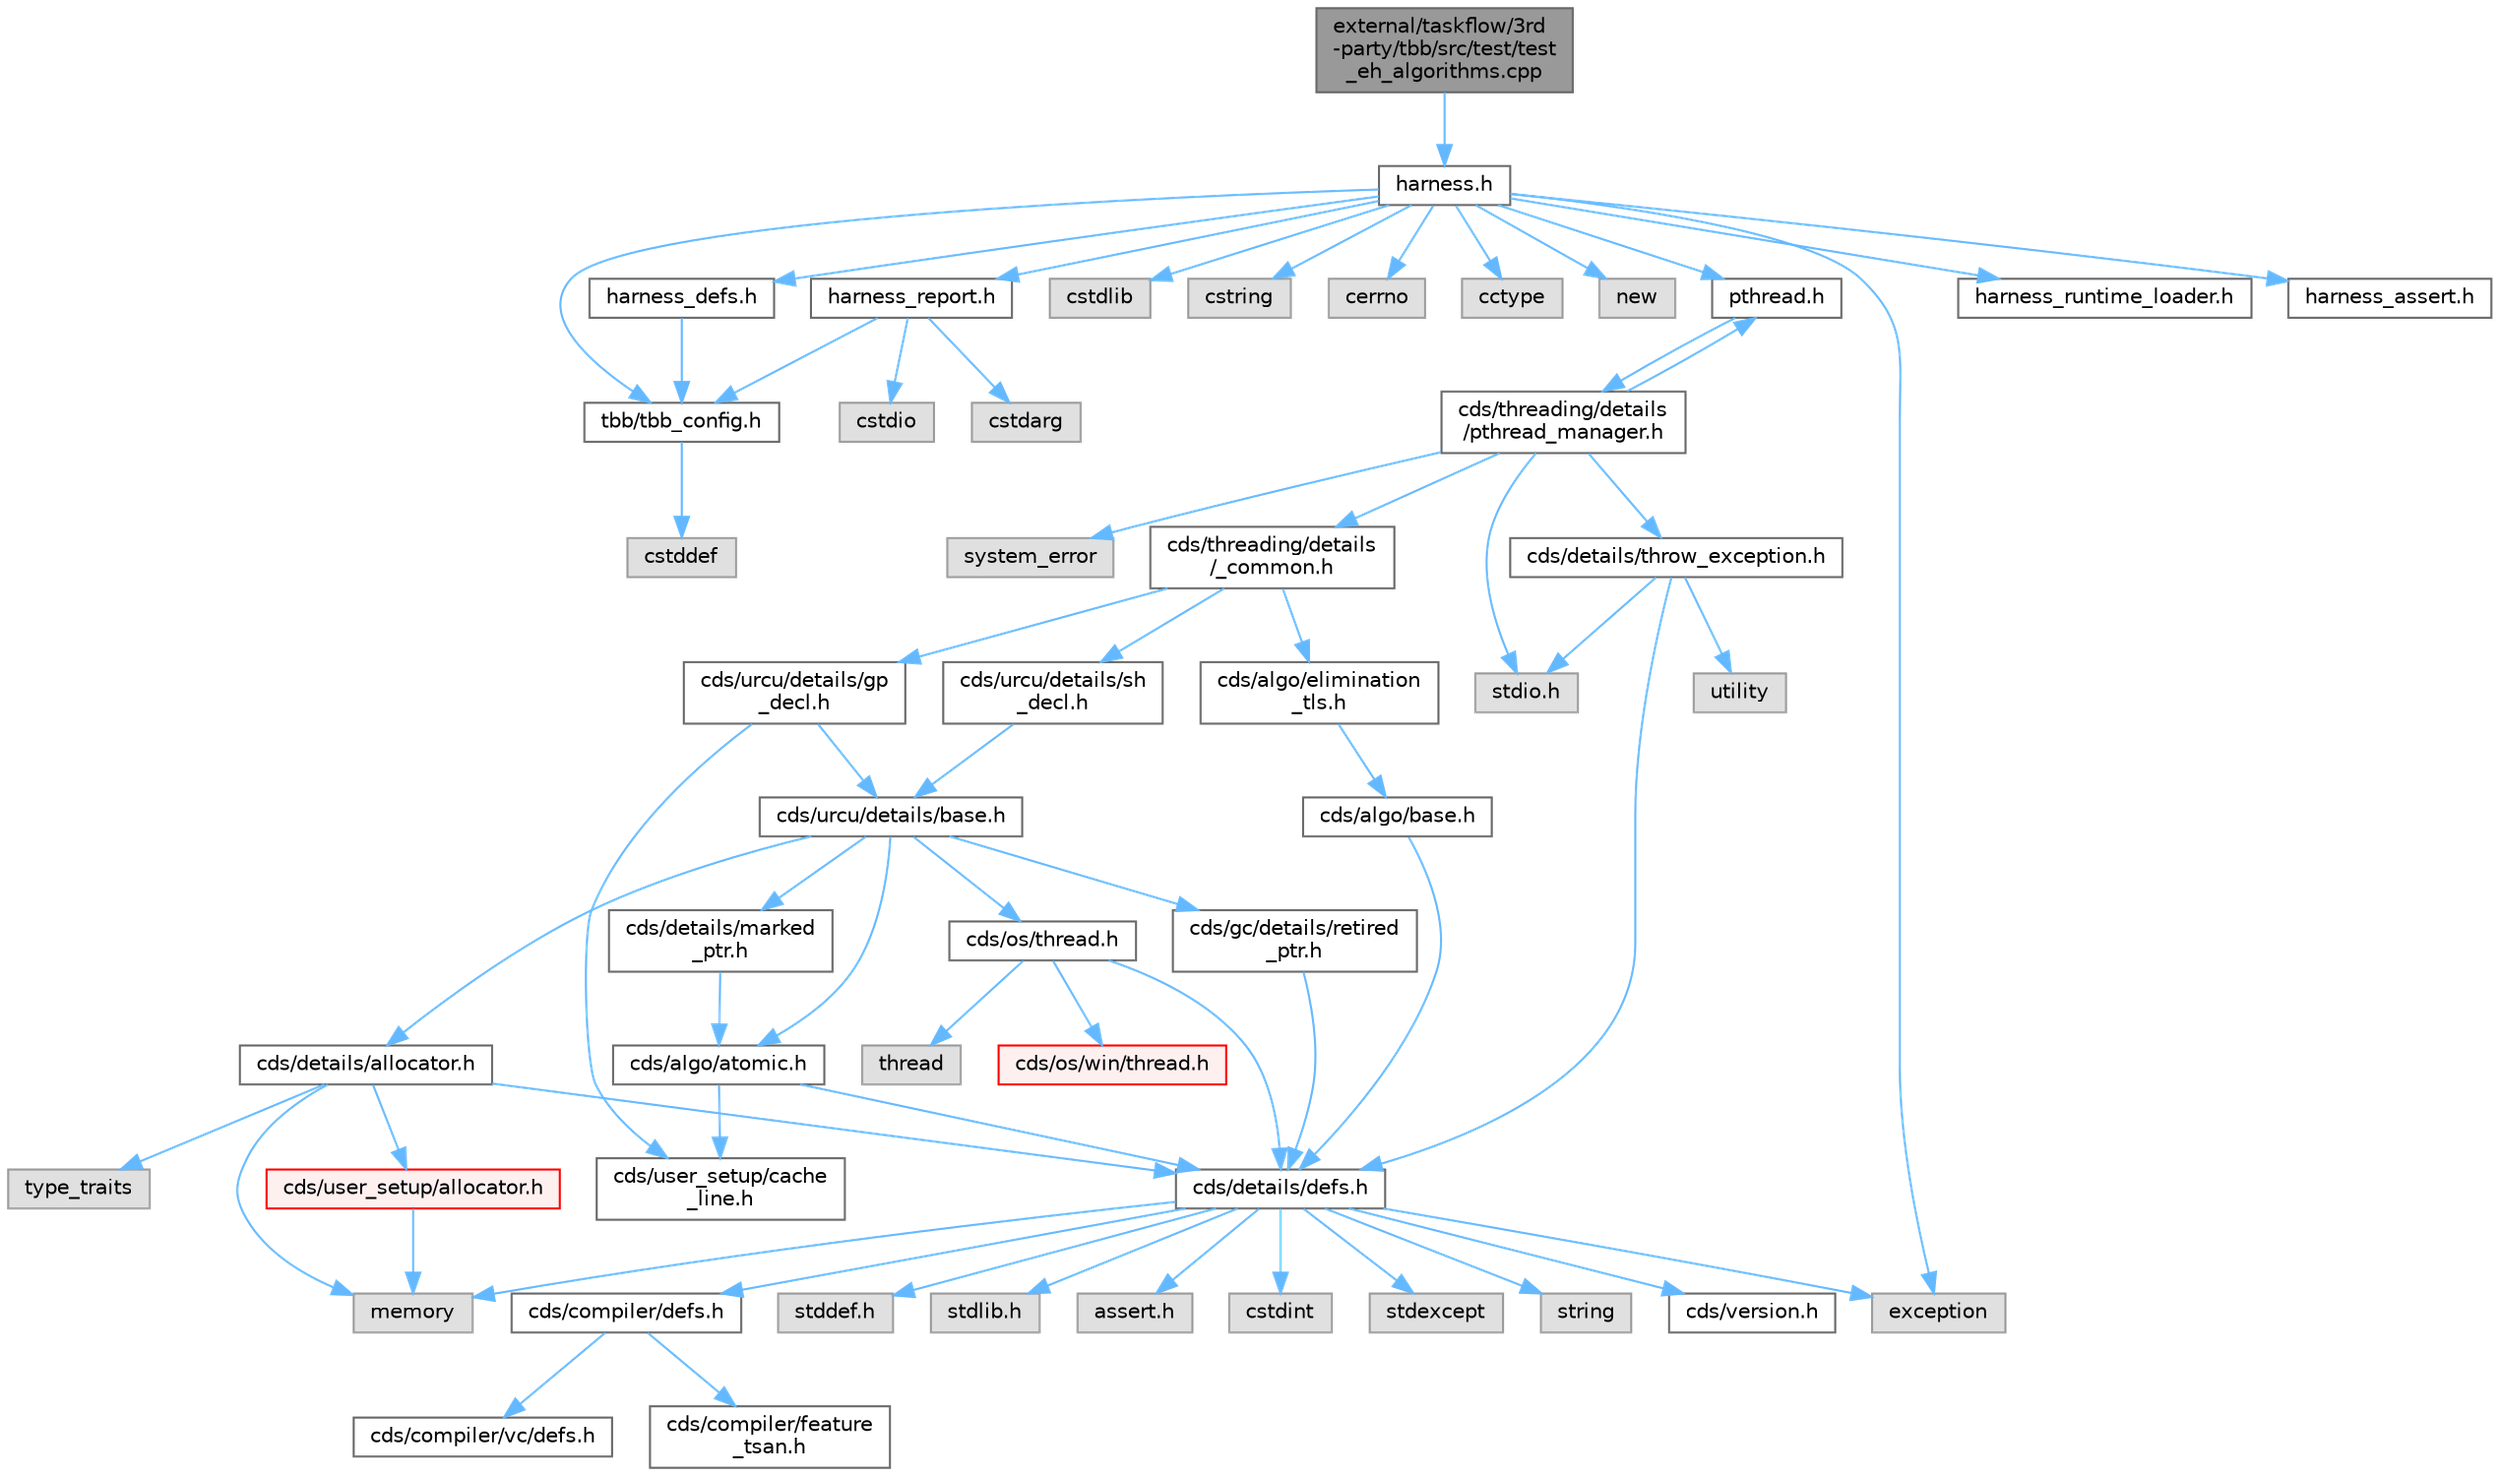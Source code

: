 digraph "external/taskflow/3rd-party/tbb/src/test/test_eh_algorithms.cpp"
{
 // LATEX_PDF_SIZE
  bgcolor="transparent";
  edge [fontname=Helvetica,fontsize=10,labelfontname=Helvetica,labelfontsize=10];
  node [fontname=Helvetica,fontsize=10,shape=box,height=0.2,width=0.4];
  Node1 [id="Node000001",label="external/taskflow/3rd\l-party/tbb/src/test/test\l_eh_algorithms.cpp",height=0.2,width=0.4,color="gray40", fillcolor="grey60", style="filled", fontcolor="black",tooltip=" "];
  Node1 -> Node2 [id="edge1_Node000001_Node000002",color="steelblue1",style="solid",tooltip=" "];
  Node2 [id="Node000002",label="harness.h",height=0.2,width=0.4,color="grey40", fillcolor="white", style="filled",URL="$harness_8h.html",tooltip=" "];
  Node2 -> Node3 [id="edge2_Node000002_Node000003",color="steelblue1",style="solid",tooltip=" "];
  Node3 [id="Node000003",label="tbb/tbb_config.h",height=0.2,width=0.4,color="grey40", fillcolor="white", style="filled",URL="$tbb__config_8h.html",tooltip=" "];
  Node3 -> Node4 [id="edge3_Node000003_Node000004",color="steelblue1",style="solid",tooltip=" "];
  Node4 [id="Node000004",label="cstddef",height=0.2,width=0.4,color="grey60", fillcolor="#E0E0E0", style="filled",tooltip=" "];
  Node2 -> Node5 [id="edge4_Node000002_Node000005",color="steelblue1",style="solid",tooltip=" "];
  Node5 [id="Node000005",label="harness_defs.h",height=0.2,width=0.4,color="grey40", fillcolor="white", style="filled",URL="$harness__defs_8h.html",tooltip=" "];
  Node5 -> Node3 [id="edge5_Node000005_Node000003",color="steelblue1",style="solid",tooltip=" "];
  Node2 -> Node6 [id="edge6_Node000002_Node000006",color="steelblue1",style="solid",tooltip=" "];
  Node6 [id="Node000006",label="cstdlib",height=0.2,width=0.4,color="grey60", fillcolor="#E0E0E0", style="filled",tooltip=" "];
  Node2 -> Node7 [id="edge7_Node000002_Node000007",color="steelblue1",style="solid",tooltip=" "];
  Node7 [id="Node000007",label="cstring",height=0.2,width=0.4,color="grey60", fillcolor="#E0E0E0", style="filled",tooltip=" "];
  Node2 -> Node8 [id="edge8_Node000002_Node000008",color="steelblue1",style="solid",tooltip=" "];
  Node8 [id="Node000008",label="cerrno",height=0.2,width=0.4,color="grey60", fillcolor="#E0E0E0", style="filled",tooltip=" "];
  Node2 -> Node9 [id="edge9_Node000002_Node000009",color="steelblue1",style="solid",tooltip=" "];
  Node9 [id="Node000009",label="cctype",height=0.2,width=0.4,color="grey60", fillcolor="#E0E0E0", style="filled",tooltip=" "];
  Node2 -> Node10 [id="edge10_Node000002_Node000010",color="steelblue1",style="solid",tooltip=" "];
  Node10 [id="Node000010",label="new",height=0.2,width=0.4,color="grey60", fillcolor="#E0E0E0", style="filled",tooltip=" "];
  Node2 -> Node11 [id="edge11_Node000002_Node000011",color="steelblue1",style="solid",tooltip=" "];
  Node11 [id="Node000011",label="pthread.h",height=0.2,width=0.4,color="grey40", fillcolor="white", style="filled",URL="$pthread_8h.html",tooltip=" "];
  Node11 -> Node12 [id="edge12_Node000011_Node000012",color="steelblue1",style="solid",tooltip=" "];
  Node12 [id="Node000012",label="cds/threading/details\l/pthread_manager.h",height=0.2,width=0.4,color="grey40", fillcolor="white", style="filled",URL="$pthread__manager_8h.html",tooltip=" "];
  Node12 -> Node13 [id="edge13_Node000012_Node000013",color="steelblue1",style="solid",tooltip=" "];
  Node13 [id="Node000013",label="system_error",height=0.2,width=0.4,color="grey60", fillcolor="#E0E0E0", style="filled",tooltip=" "];
  Node12 -> Node14 [id="edge14_Node000012_Node000014",color="steelblue1",style="solid",tooltip=" "];
  Node14 [id="Node000014",label="stdio.h",height=0.2,width=0.4,color="grey60", fillcolor="#E0E0E0", style="filled",tooltip=" "];
  Node12 -> Node11 [id="edge15_Node000012_Node000011",color="steelblue1",style="solid",tooltip=" "];
  Node12 -> Node15 [id="edge16_Node000012_Node000015",color="steelblue1",style="solid",tooltip=" "];
  Node15 [id="Node000015",label="cds/threading/details\l/_common.h",height=0.2,width=0.4,color="grey40", fillcolor="white", style="filled",URL="$__common_8h.html",tooltip=" "];
  Node15 -> Node16 [id="edge17_Node000015_Node000016",color="steelblue1",style="solid",tooltip=" "];
  Node16 [id="Node000016",label="cds/urcu/details/gp\l_decl.h",height=0.2,width=0.4,color="grey40", fillcolor="white", style="filled",URL="$gp__decl_8h.html",tooltip=" "];
  Node16 -> Node17 [id="edge18_Node000016_Node000017",color="steelblue1",style="solid",tooltip=" "];
  Node17 [id="Node000017",label="cds/urcu/details/base.h",height=0.2,width=0.4,color="grey40", fillcolor="white", style="filled",URL="$external_2libcds_2cds_2urcu_2details_2base_8h.html",tooltip=" "];
  Node17 -> Node18 [id="edge19_Node000017_Node000018",color="steelblue1",style="solid",tooltip=" "];
  Node18 [id="Node000018",label="cds/algo/atomic.h",height=0.2,width=0.4,color="grey40", fillcolor="white", style="filled",URL="$external_2libcds_2cds_2algo_2atomic_8h.html",tooltip=" "];
  Node18 -> Node19 [id="edge20_Node000018_Node000019",color="steelblue1",style="solid",tooltip=" "];
  Node19 [id="Node000019",label="cds/details/defs.h",height=0.2,width=0.4,color="grey40", fillcolor="white", style="filled",URL="$details_2defs_8h.html",tooltip=" "];
  Node19 -> Node20 [id="edge21_Node000019_Node000020",color="steelblue1",style="solid",tooltip=" "];
  Node20 [id="Node000020",label="stddef.h",height=0.2,width=0.4,color="grey60", fillcolor="#E0E0E0", style="filled",tooltip=" "];
  Node19 -> Node21 [id="edge22_Node000019_Node000021",color="steelblue1",style="solid",tooltip=" "];
  Node21 [id="Node000021",label="stdlib.h",height=0.2,width=0.4,color="grey60", fillcolor="#E0E0E0", style="filled",tooltip=" "];
  Node19 -> Node22 [id="edge23_Node000019_Node000022",color="steelblue1",style="solid",tooltip=" "];
  Node22 [id="Node000022",label="assert.h",height=0.2,width=0.4,color="grey60", fillcolor="#E0E0E0", style="filled",tooltip=" "];
  Node19 -> Node23 [id="edge24_Node000019_Node000023",color="steelblue1",style="solid",tooltip=" "];
  Node23 [id="Node000023",label="cstdint",height=0.2,width=0.4,color="grey60", fillcolor="#E0E0E0", style="filled",tooltip=" "];
  Node19 -> Node24 [id="edge25_Node000019_Node000024",color="steelblue1",style="solid",tooltip=" "];
  Node24 [id="Node000024",label="exception",height=0.2,width=0.4,color="grey60", fillcolor="#E0E0E0", style="filled",tooltip=" "];
  Node19 -> Node25 [id="edge26_Node000019_Node000025",color="steelblue1",style="solid",tooltip=" "];
  Node25 [id="Node000025",label="stdexcept",height=0.2,width=0.4,color="grey60", fillcolor="#E0E0E0", style="filled",tooltip=" "];
  Node19 -> Node26 [id="edge27_Node000019_Node000026",color="steelblue1",style="solid",tooltip=" "];
  Node26 [id="Node000026",label="string",height=0.2,width=0.4,color="grey60", fillcolor="#E0E0E0", style="filled",tooltip=" "];
  Node19 -> Node27 [id="edge28_Node000019_Node000027",color="steelblue1",style="solid",tooltip=" "];
  Node27 [id="Node000027",label="memory",height=0.2,width=0.4,color="grey60", fillcolor="#E0E0E0", style="filled",tooltip=" "];
  Node19 -> Node28 [id="edge29_Node000019_Node000028",color="steelblue1",style="solid",tooltip=" "];
  Node28 [id="Node000028",label="cds/version.h",height=0.2,width=0.4,color="grey40", fillcolor="white", style="filled",URL="$external_2libcds_2cds_2version_8h.html",tooltip=" "];
  Node19 -> Node29 [id="edge30_Node000019_Node000029",color="steelblue1",style="solid",tooltip=" "];
  Node29 [id="Node000029",label="cds/compiler/defs.h",height=0.2,width=0.4,color="grey40", fillcolor="white", style="filled",URL="$compiler_2defs_8h.html",tooltip=" "];
  Node29 -> Node30 [id="edge31_Node000029_Node000030",color="steelblue1",style="solid",tooltip=" "];
  Node30 [id="Node000030",label="cds/compiler/vc/defs.h",height=0.2,width=0.4,color="grey40", fillcolor="white", style="filled",URL="$compiler_2vc_2defs_8h.html",tooltip=" "];
  Node29 -> Node31 [id="edge32_Node000029_Node000031",color="steelblue1",style="solid",tooltip=" "];
  Node31 [id="Node000031",label="cds/compiler/feature\l_tsan.h",height=0.2,width=0.4,color="grey40", fillcolor="white", style="filled",URL="$feature__tsan_8h.html",tooltip=" "];
  Node18 -> Node32 [id="edge33_Node000018_Node000032",color="steelblue1",style="solid",tooltip=" "];
  Node32 [id="Node000032",label="cds/user_setup/cache\l_line.h",height=0.2,width=0.4,color="grey40", fillcolor="white", style="filled",URL="$cache__line_8h.html",tooltip="Cache-line size definition"];
  Node17 -> Node33 [id="edge34_Node000017_Node000033",color="steelblue1",style="solid",tooltip=" "];
  Node33 [id="Node000033",label="cds/gc/details/retired\l_ptr.h",height=0.2,width=0.4,color="grey40", fillcolor="white", style="filled",URL="$retired__ptr_8h.html",tooltip=" "];
  Node33 -> Node19 [id="edge35_Node000033_Node000019",color="steelblue1",style="solid",tooltip=" "];
  Node17 -> Node34 [id="edge36_Node000017_Node000034",color="steelblue1",style="solid",tooltip=" "];
  Node34 [id="Node000034",label="cds/details/allocator.h",height=0.2,width=0.4,color="grey40", fillcolor="white", style="filled",URL="$external_2libcds_2cds_2details_2allocator_8h.html",tooltip=" "];
  Node34 -> Node35 [id="edge37_Node000034_Node000035",color="steelblue1",style="solid",tooltip=" "];
  Node35 [id="Node000035",label="type_traits",height=0.2,width=0.4,color="grey60", fillcolor="#E0E0E0", style="filled",tooltip=" "];
  Node34 -> Node27 [id="edge38_Node000034_Node000027",color="steelblue1",style="solid",tooltip=" "];
  Node34 -> Node19 [id="edge39_Node000034_Node000019",color="steelblue1",style="solid",tooltip=" "];
  Node34 -> Node36 [id="edge40_Node000034_Node000036",color="steelblue1",style="solid",tooltip=" "];
  Node36 [id="Node000036",label="cds/user_setup/allocator.h",height=0.2,width=0.4,color="red", fillcolor="#FFF0F0", style="filled",URL="$external_2libcds_2cds_2user__setup_2allocator_8h.html",tooltip="Default implementation of allocator classes."];
  Node36 -> Node27 [id="edge41_Node000036_Node000027",color="steelblue1",style="solid",tooltip=" "];
  Node17 -> Node50 [id="edge42_Node000017_Node000050",color="steelblue1",style="solid",tooltip=" "];
  Node50 [id="Node000050",label="cds/os/thread.h",height=0.2,width=0.4,color="grey40", fillcolor="white", style="filled",URL="$cds_2os_2thread_8h.html",tooltip=" "];
  Node50 -> Node46 [id="edge43_Node000050_Node000046",color="steelblue1",style="solid",tooltip=" "];
  Node46 [id="Node000046",label="thread",height=0.2,width=0.4,color="grey60", fillcolor="#E0E0E0", style="filled",tooltip=" "];
  Node50 -> Node19 [id="edge44_Node000050_Node000019",color="steelblue1",style="solid",tooltip=" "];
  Node50 -> Node51 [id="edge45_Node000050_Node000051",color="steelblue1",style="solid",tooltip=" "];
  Node51 [id="Node000051",label="cds/os/win/thread.h",height=0.2,width=0.4,color="red", fillcolor="#FFF0F0", style="filled",URL="$cds_2os_2win_2thread_8h.html",tooltip=" "];
  Node17 -> Node53 [id="edge46_Node000017_Node000053",color="steelblue1",style="solid",tooltip=" "];
  Node53 [id="Node000053",label="cds/details/marked\l_ptr.h",height=0.2,width=0.4,color="grey40", fillcolor="white", style="filled",URL="$marked__ptr_8h.html",tooltip=" "];
  Node53 -> Node18 [id="edge47_Node000053_Node000018",color="steelblue1",style="solid",tooltip=" "];
  Node16 -> Node32 [id="edge48_Node000016_Node000032",color="steelblue1",style="solid",tooltip=" "];
  Node15 -> Node54 [id="edge49_Node000015_Node000054",color="steelblue1",style="solid",tooltip=" "];
  Node54 [id="Node000054",label="cds/urcu/details/sh\l_decl.h",height=0.2,width=0.4,color="grey40", fillcolor="white", style="filled",URL="$sh__decl_8h.html",tooltip=" "];
  Node54 -> Node17 [id="edge50_Node000054_Node000017",color="steelblue1",style="solid",tooltip=" "];
  Node15 -> Node55 [id="edge51_Node000015_Node000055",color="steelblue1",style="solid",tooltip=" "];
  Node55 [id="Node000055",label="cds/algo/elimination\l_tls.h",height=0.2,width=0.4,color="grey40", fillcolor="white", style="filled",URL="$elimination__tls_8h.html",tooltip=" "];
  Node55 -> Node56 [id="edge52_Node000055_Node000056",color="steelblue1",style="solid",tooltip=" "];
  Node56 [id="Node000056",label="cds/algo/base.h",height=0.2,width=0.4,color="grey40", fillcolor="white", style="filled",URL="$external_2libcds_2cds_2algo_2base_8h.html",tooltip=" "];
  Node56 -> Node19 [id="edge53_Node000056_Node000019",color="steelblue1",style="solid",tooltip=" "];
  Node12 -> Node48 [id="edge54_Node000012_Node000048",color="steelblue1",style="solid",tooltip=" "];
  Node48 [id="Node000048",label="cds/details/throw_exception.h",height=0.2,width=0.4,color="grey40", fillcolor="white", style="filled",URL="$throw__exception_8h.html",tooltip=" "];
  Node48 -> Node19 [id="edge55_Node000048_Node000019",color="steelblue1",style="solid",tooltip=" "];
  Node48 -> Node14 [id="edge56_Node000048_Node000014",color="steelblue1",style="solid",tooltip=" "];
  Node48 -> Node49 [id="edge57_Node000048_Node000049",color="steelblue1",style="solid",tooltip=" "];
  Node49 [id="Node000049",label="utility",height=0.2,width=0.4,color="grey60", fillcolor="#E0E0E0", style="filled",tooltip=" "];
  Node2 -> Node57 [id="edge58_Node000002_Node000057",color="steelblue1",style="solid",tooltip=" "];
  Node57 [id="Node000057",label="harness_runtime_loader.h",height=0.2,width=0.4,color="grey40", fillcolor="white", style="filled",URL="$harness__runtime__loader_8h.html",tooltip=" "];
  Node2 -> Node58 [id="edge59_Node000002_Node000058",color="steelblue1",style="solid",tooltip=" "];
  Node58 [id="Node000058",label="harness_report.h",height=0.2,width=0.4,color="grey40", fillcolor="white", style="filled",URL="$harness__report_8h.html",tooltip=" "];
  Node58 -> Node59 [id="edge60_Node000058_Node000059",color="steelblue1",style="solid",tooltip=" "];
  Node59 [id="Node000059",label="cstdio",height=0.2,width=0.4,color="grey60", fillcolor="#E0E0E0", style="filled",tooltip=" "];
  Node58 -> Node60 [id="edge61_Node000058_Node000060",color="steelblue1",style="solid",tooltip=" "];
  Node60 [id="Node000060",label="cstdarg",height=0.2,width=0.4,color="grey60", fillcolor="#E0E0E0", style="filled",tooltip=" "];
  Node58 -> Node3 [id="edge62_Node000058_Node000003",color="steelblue1",style="solid",tooltip=" "];
  Node2 -> Node24 [id="edge63_Node000002_Node000024",color="steelblue1",style="solid",tooltip=" "];
  Node2 -> Node61 [id="edge64_Node000002_Node000061",color="steelblue1",style="solid",tooltip=" "];
  Node61 [id="Node000061",label="harness_assert.h",height=0.2,width=0.4,color="grey40", fillcolor="white", style="filled",URL="$harness__assert_8h.html",tooltip=" "];
}
